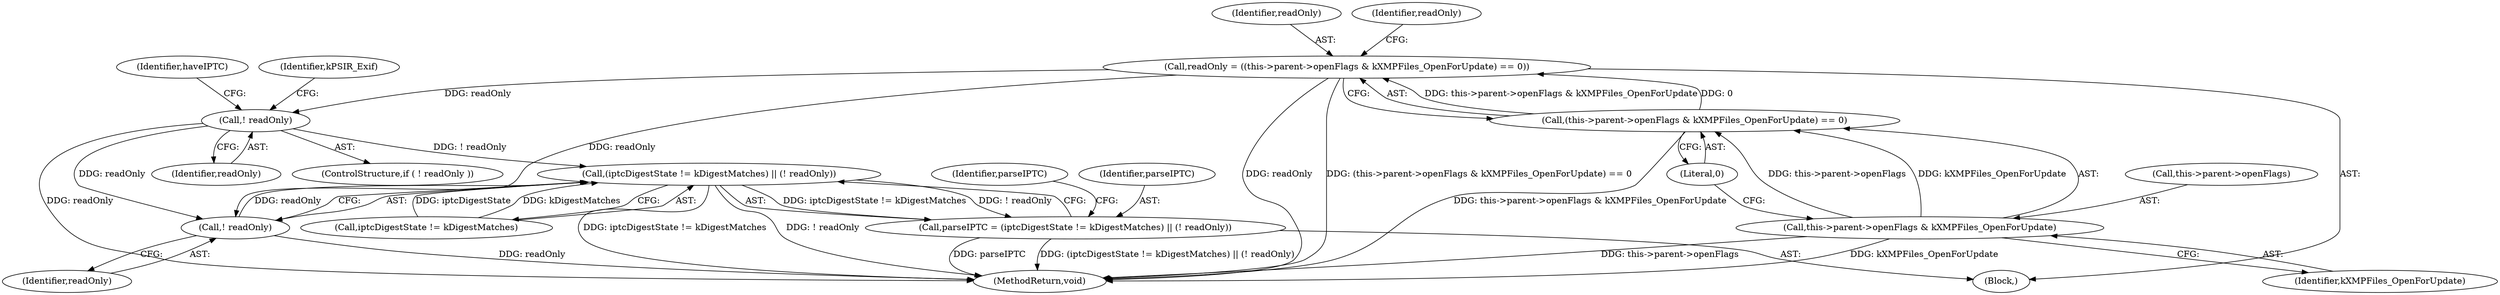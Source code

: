 digraph "0_exempi_e163667a06a9b656a047b0ec660b871f29a83c9f@API" {
"1000217" [label="(Call,! readOnly)"];
"1000120" [label="(Call,readOnly = ((this->parent->openFlags & kXMPFiles_OpenForUpdate) == 0))"];
"1000122" [label="(Call,(this->parent->openFlags & kXMPFiles_OpenForUpdate) == 0)"];
"1000123" [label="(Call,this->parent->openFlags & kXMPFiles_OpenForUpdate)"];
"1000410" [label="(Call,(iptcDigestState != kDigestMatches) || (! readOnly))"];
"1000408" [label="(Call,parseIPTC = (iptcDigestState != kDigestMatches) || (! readOnly))"];
"1000414" [label="(Call,! readOnly)"];
"1000120" [label="(Call,readOnly = ((this->parent->openFlags & kXMPFiles_OpenForUpdate) == 0))"];
"1000124" [label="(Call,this->parent->openFlags)"];
"1000121" [label="(Identifier,readOnly)"];
"1000129" [label="(Identifier,kXMPFiles_OpenForUpdate)"];
"1000414" [label="(Call,! readOnly)"];
"1000122" [label="(Call,(this->parent->openFlags & kXMPFiles_OpenForUpdate) == 0)"];
"1000224" [label="(Identifier,haveIPTC)"];
"1000440" [label="(MethodReturn,void)"];
"1000408" [label="(Call,parseIPTC = (iptcDigestState != kDigestMatches) || (! readOnly))"];
"1000415" [label="(Identifier,readOnly)"];
"1000112" [label="(Block,)"];
"1000218" [label="(Identifier,readOnly)"];
"1000410" [label="(Call,(iptcDigestState != kDigestMatches) || (! readOnly))"];
"1000216" [label="(ControlStructure,if ( ! readOnly ))"];
"1000417" [label="(Identifier,parseIPTC)"];
"1000132" [label="(Identifier,readOnly)"];
"1000123" [label="(Call,this->parent->openFlags & kXMPFiles_OpenForUpdate)"];
"1000220" [label="(Identifier,kPSIR_Exif)"];
"1000409" [label="(Identifier,parseIPTC)"];
"1000217" [label="(Call,! readOnly)"];
"1000411" [label="(Call,iptcDigestState != kDigestMatches)"];
"1000130" [label="(Literal,0)"];
"1000217" -> "1000216"  [label="AST: "];
"1000217" -> "1000218"  [label="CFG: "];
"1000218" -> "1000217"  [label="AST: "];
"1000220" -> "1000217"  [label="CFG: "];
"1000224" -> "1000217"  [label="CFG: "];
"1000217" -> "1000440"  [label="DDG: readOnly"];
"1000120" -> "1000217"  [label="DDG: readOnly"];
"1000217" -> "1000410"  [label="DDG: ! readOnly"];
"1000217" -> "1000414"  [label="DDG: readOnly"];
"1000120" -> "1000112"  [label="AST: "];
"1000120" -> "1000122"  [label="CFG: "];
"1000121" -> "1000120"  [label="AST: "];
"1000122" -> "1000120"  [label="AST: "];
"1000132" -> "1000120"  [label="CFG: "];
"1000120" -> "1000440"  [label="DDG: readOnly"];
"1000120" -> "1000440"  [label="DDG: (this->parent->openFlags & kXMPFiles_OpenForUpdate) == 0"];
"1000122" -> "1000120"  [label="DDG: this->parent->openFlags & kXMPFiles_OpenForUpdate"];
"1000122" -> "1000120"  [label="DDG: 0"];
"1000120" -> "1000414"  [label="DDG: readOnly"];
"1000122" -> "1000130"  [label="CFG: "];
"1000123" -> "1000122"  [label="AST: "];
"1000130" -> "1000122"  [label="AST: "];
"1000122" -> "1000440"  [label="DDG: this->parent->openFlags & kXMPFiles_OpenForUpdate"];
"1000123" -> "1000122"  [label="DDG: this->parent->openFlags"];
"1000123" -> "1000122"  [label="DDG: kXMPFiles_OpenForUpdate"];
"1000123" -> "1000129"  [label="CFG: "];
"1000124" -> "1000123"  [label="AST: "];
"1000129" -> "1000123"  [label="AST: "];
"1000130" -> "1000123"  [label="CFG: "];
"1000123" -> "1000440"  [label="DDG: kXMPFiles_OpenForUpdate"];
"1000123" -> "1000440"  [label="DDG: this->parent->openFlags"];
"1000410" -> "1000408"  [label="AST: "];
"1000410" -> "1000411"  [label="CFG: "];
"1000410" -> "1000414"  [label="CFG: "];
"1000411" -> "1000410"  [label="AST: "];
"1000414" -> "1000410"  [label="AST: "];
"1000408" -> "1000410"  [label="CFG: "];
"1000410" -> "1000440"  [label="DDG: iptcDigestState != kDigestMatches"];
"1000410" -> "1000440"  [label="DDG: ! readOnly"];
"1000410" -> "1000408"  [label="DDG: iptcDigestState != kDigestMatches"];
"1000410" -> "1000408"  [label="DDG: ! readOnly"];
"1000411" -> "1000410"  [label="DDG: iptcDigestState"];
"1000411" -> "1000410"  [label="DDG: kDigestMatches"];
"1000414" -> "1000410"  [label="DDG: readOnly"];
"1000408" -> "1000112"  [label="AST: "];
"1000409" -> "1000408"  [label="AST: "];
"1000417" -> "1000408"  [label="CFG: "];
"1000408" -> "1000440"  [label="DDG: parseIPTC"];
"1000408" -> "1000440"  [label="DDG: (iptcDigestState != kDigestMatches) || (! readOnly)"];
"1000414" -> "1000415"  [label="CFG: "];
"1000415" -> "1000414"  [label="AST: "];
"1000414" -> "1000440"  [label="DDG: readOnly"];
}
